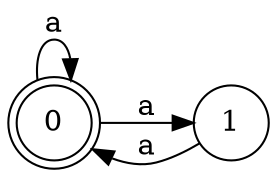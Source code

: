 digraph finite_state_machine {
	rankdir=LR;
	size="8,5";
	node [shape = doublecircle]; 0;
	node [shape = circle];
	0 -> 0 [ label = "a" ];
	0 -> 1 [ label = "a" ];
	1 -> 0 [ label = "a" ];
}